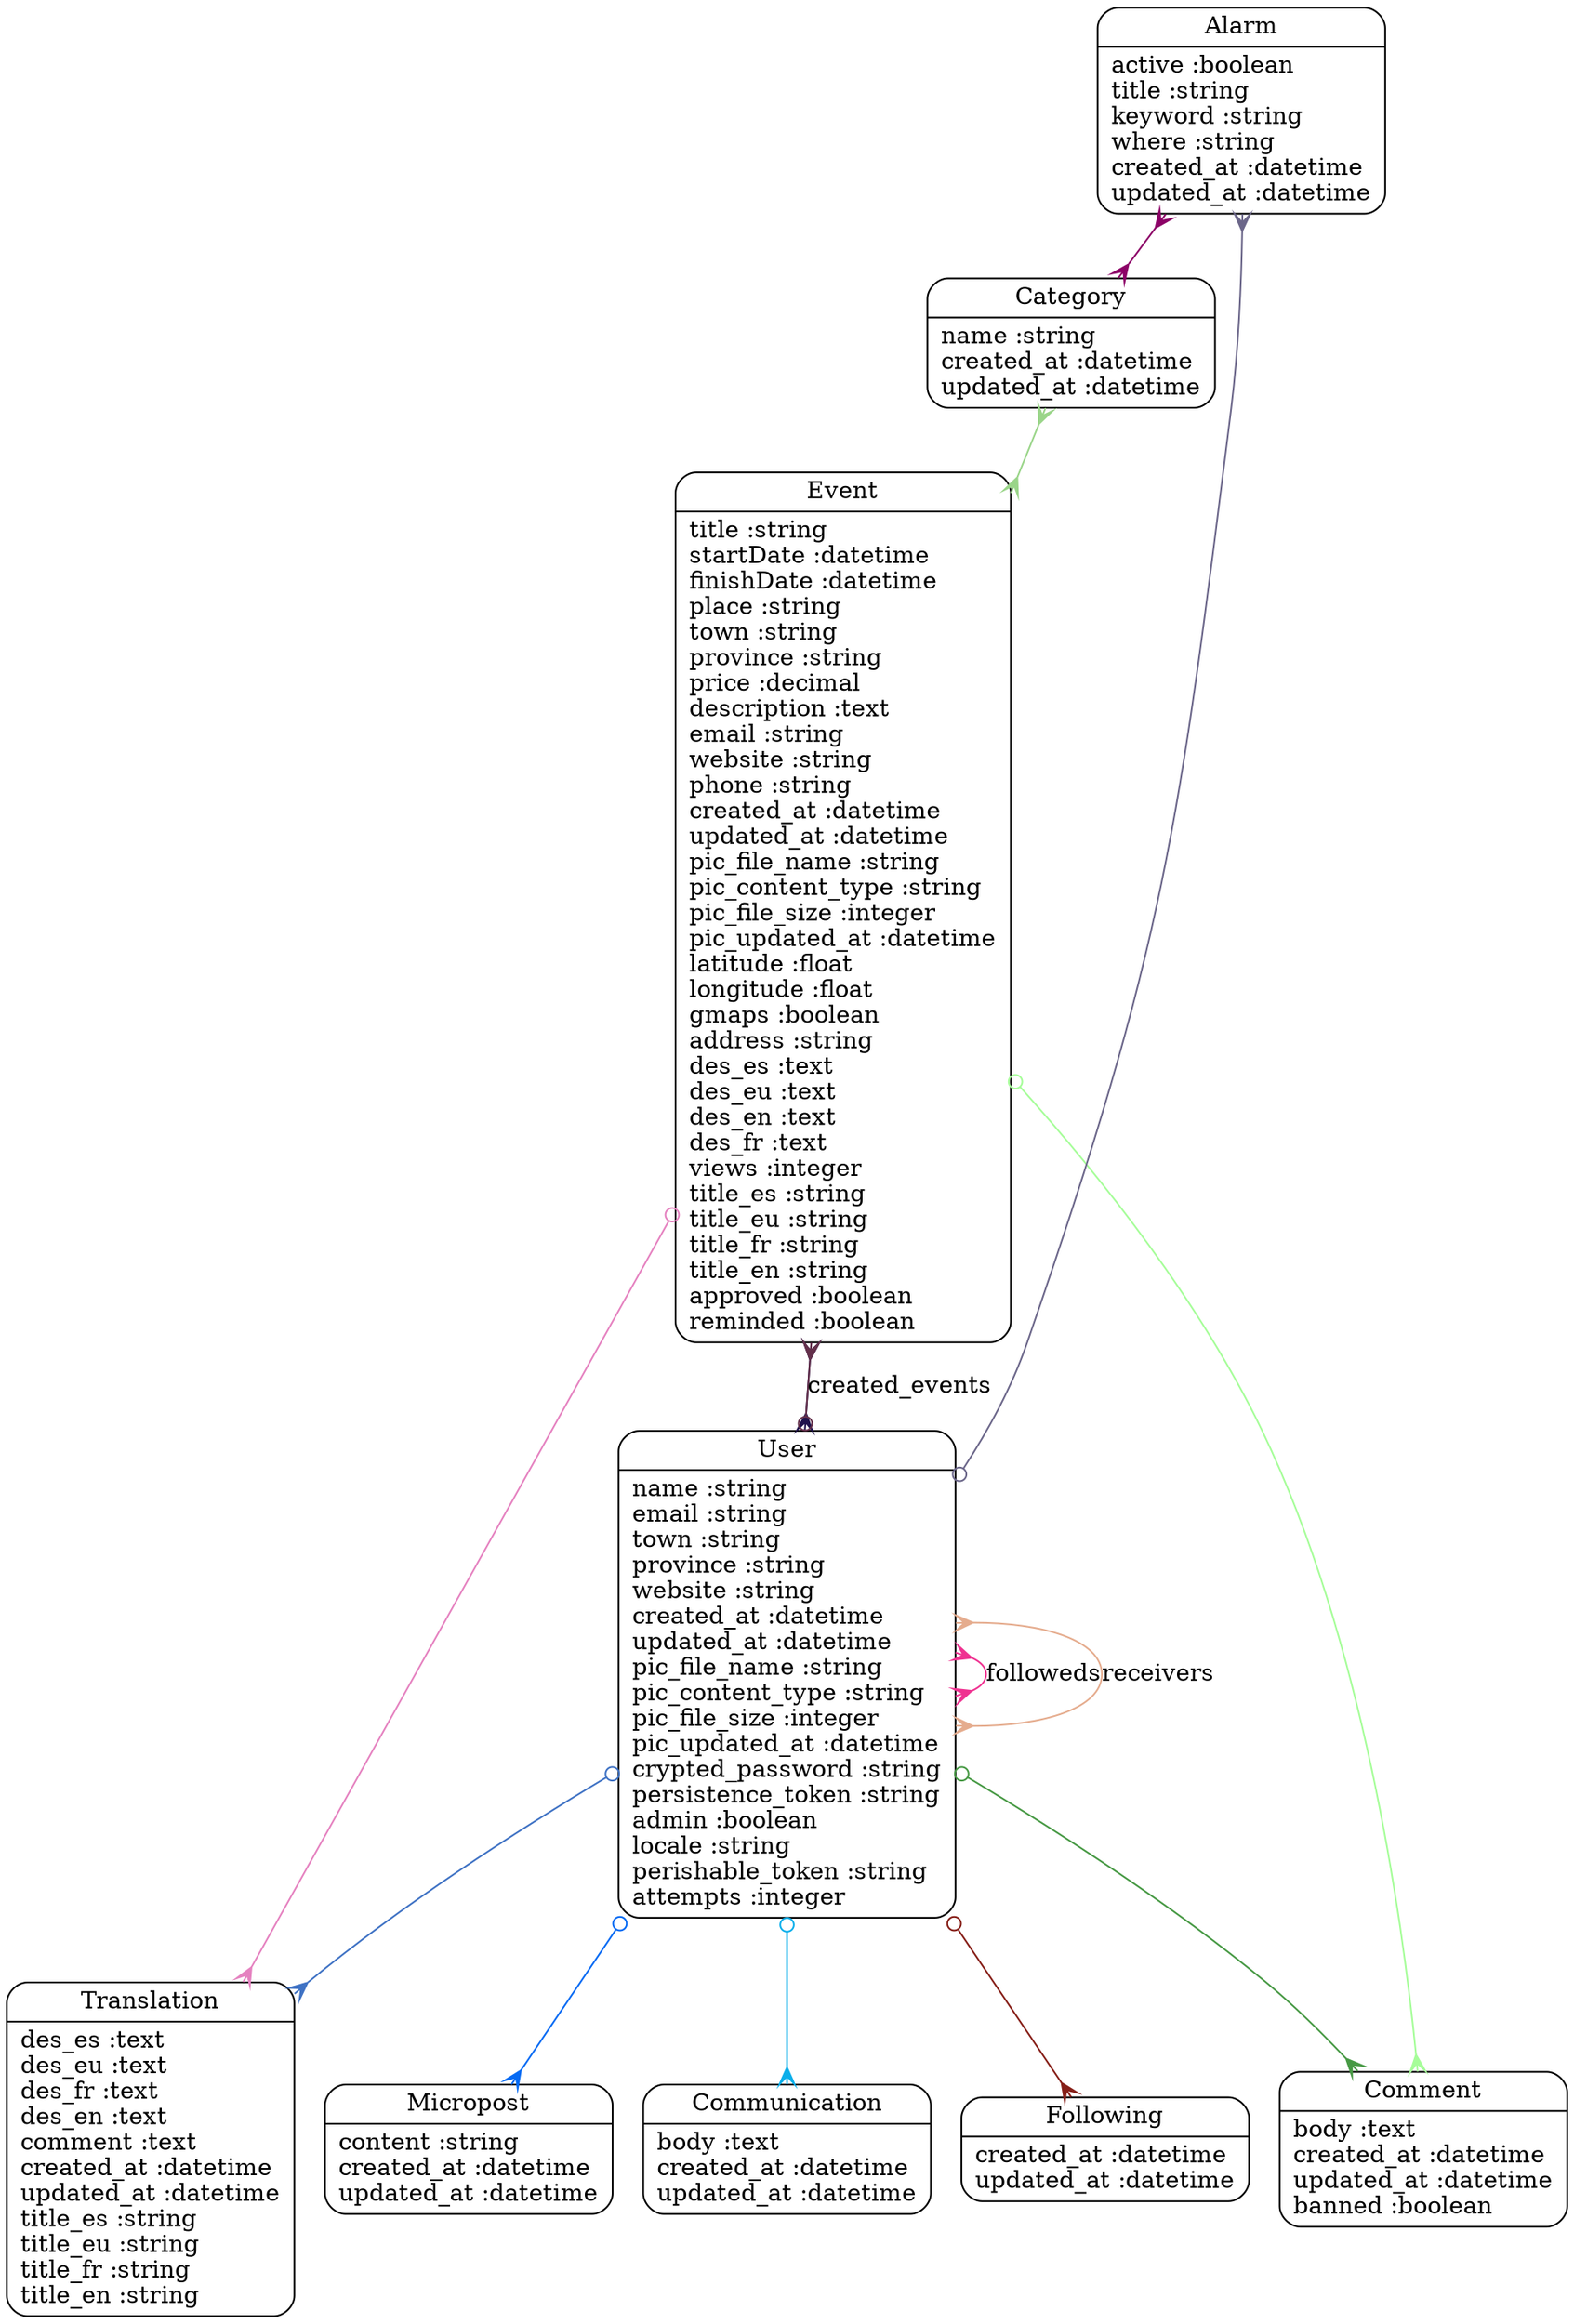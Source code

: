 digraph models_diagram {
	graph[overlap=false, splines=true]
	"Alarm" [shape=Mrecord, label="{Alarm|active :boolean\ltitle :string\lkeyword :string\lwhere :string\lcreated_at :datetime\lupdated_at :datetime\l}"]
	"Category" [shape=Mrecord, label="{Category|name :string\lcreated_at :datetime\lupdated_at :datetime\l}"]
	"Comment" [shape=Mrecord, label="{Comment|body :text\lcreated_at :datetime\lupdated_at :datetime\lbanned :boolean\l}"]
	"Communication" [shape=Mrecord, label="{Communication|body :text\lcreated_at :datetime\lupdated_at :datetime\l}"]
	"Event" [shape=Mrecord, label="{Event|title :string\lstartDate :datetime\lfinishDate :datetime\lplace :string\ltown :string\lprovince :string\lprice :decimal\ldescription :text\lemail :string\lwebsite :string\lphone :string\lcreated_at :datetime\lupdated_at :datetime\lpic_file_name :string\lpic_content_type :string\lpic_file_size :integer\lpic_updated_at :datetime\llatitude :float\llongitude :float\lgmaps :boolean\laddress :string\ldes_es :text\ldes_eu :text\ldes_en :text\ldes_fr :text\lviews :integer\ltitle_es :string\ltitle_eu :string\ltitle_fr :string\ltitle_en :string\lapproved :boolean\lreminded :boolean\l}"]
	"Following" [shape=Mrecord, label="{Following|created_at :datetime\lupdated_at :datetime\l}"]
	"Micropost" [shape=Mrecord, label="{Micropost|content :string\lcreated_at :datetime\lupdated_at :datetime\l}"]
	"Translation" [shape=Mrecord, label="{Translation|des_es :text\ldes_eu :text\ldes_fr :text\ldes_en :text\lcomment :text\lcreated_at :datetime\lupdated_at :datetime\ltitle_es :string\ltitle_eu :string\ltitle_fr :string\ltitle_en :string\l}"]
	"User" [shape=Mrecord, label="{User|name :string\lemail :string\ltown :string\lprovince :string\lwebsite :string\lcreated_at :datetime\lupdated_at :datetime\lpic_file_name :string\lpic_content_type :string\lpic_file_size :integer\lpic_updated_at :datetime\lcrypted_password :string\lpersistence_token :string\ladmin :boolean\llocale :string\lperishable_token :string\lattempts :integer\l}"]
	"Alarm" -> "Category" [arrowtail=crow, arrowhead=crow, dir=both color="#8C0167"]
	"Category" -> "Event" [arrowtail=crow, arrowhead=crow, dir=both color="#9AD589"]
	"Event" -> "User" [arrowtail=crow, arrowhead=crow, dir=both color="#1F124C"]
	"Event" -> "Comment" [arrowtail=odot, arrowhead=crow, dir=both color="#A6FD99"]
	"Event" -> "Translation" [arrowtail=odot, arrowhead=crow, dir=both color="#E582C0"]
	"User" -> "Event" [label="created_events", arrowtail=odot, arrowhead=crow, dir=both color="#64304B"]
	"User" -> "Comment" [arrowtail=odot, arrowhead=crow, dir=both color="#479944"]
	"User" -> "Following" [arrowtail=odot, arrowhead=crow, dir=both color="#861F18"]
	"User" -> "User" [label="followeds", arrowtail=crow, arrowhead=crow, dir=both color="#EF3291"]
	"User" -> "Communication" [arrowtail=odot, arrowhead=crow, dir=both color="#0AAEEA"]
	"User" -> "User" [label="receivers", arrowtail=crow, arrowhead=crow, dir=both color="#E5AC8E"]
	"User" -> "Translation" [arrowtail=odot, arrowhead=crow, dir=both color="#3F72C4"]
	"User" -> "Alarm" [arrowtail=odot, arrowhead=crow, dir=both color="#6C678A"]
	"User" -> "Micropost" [arrowtail=odot, arrowhead=crow, dir=both color="#056AF3"]
}
